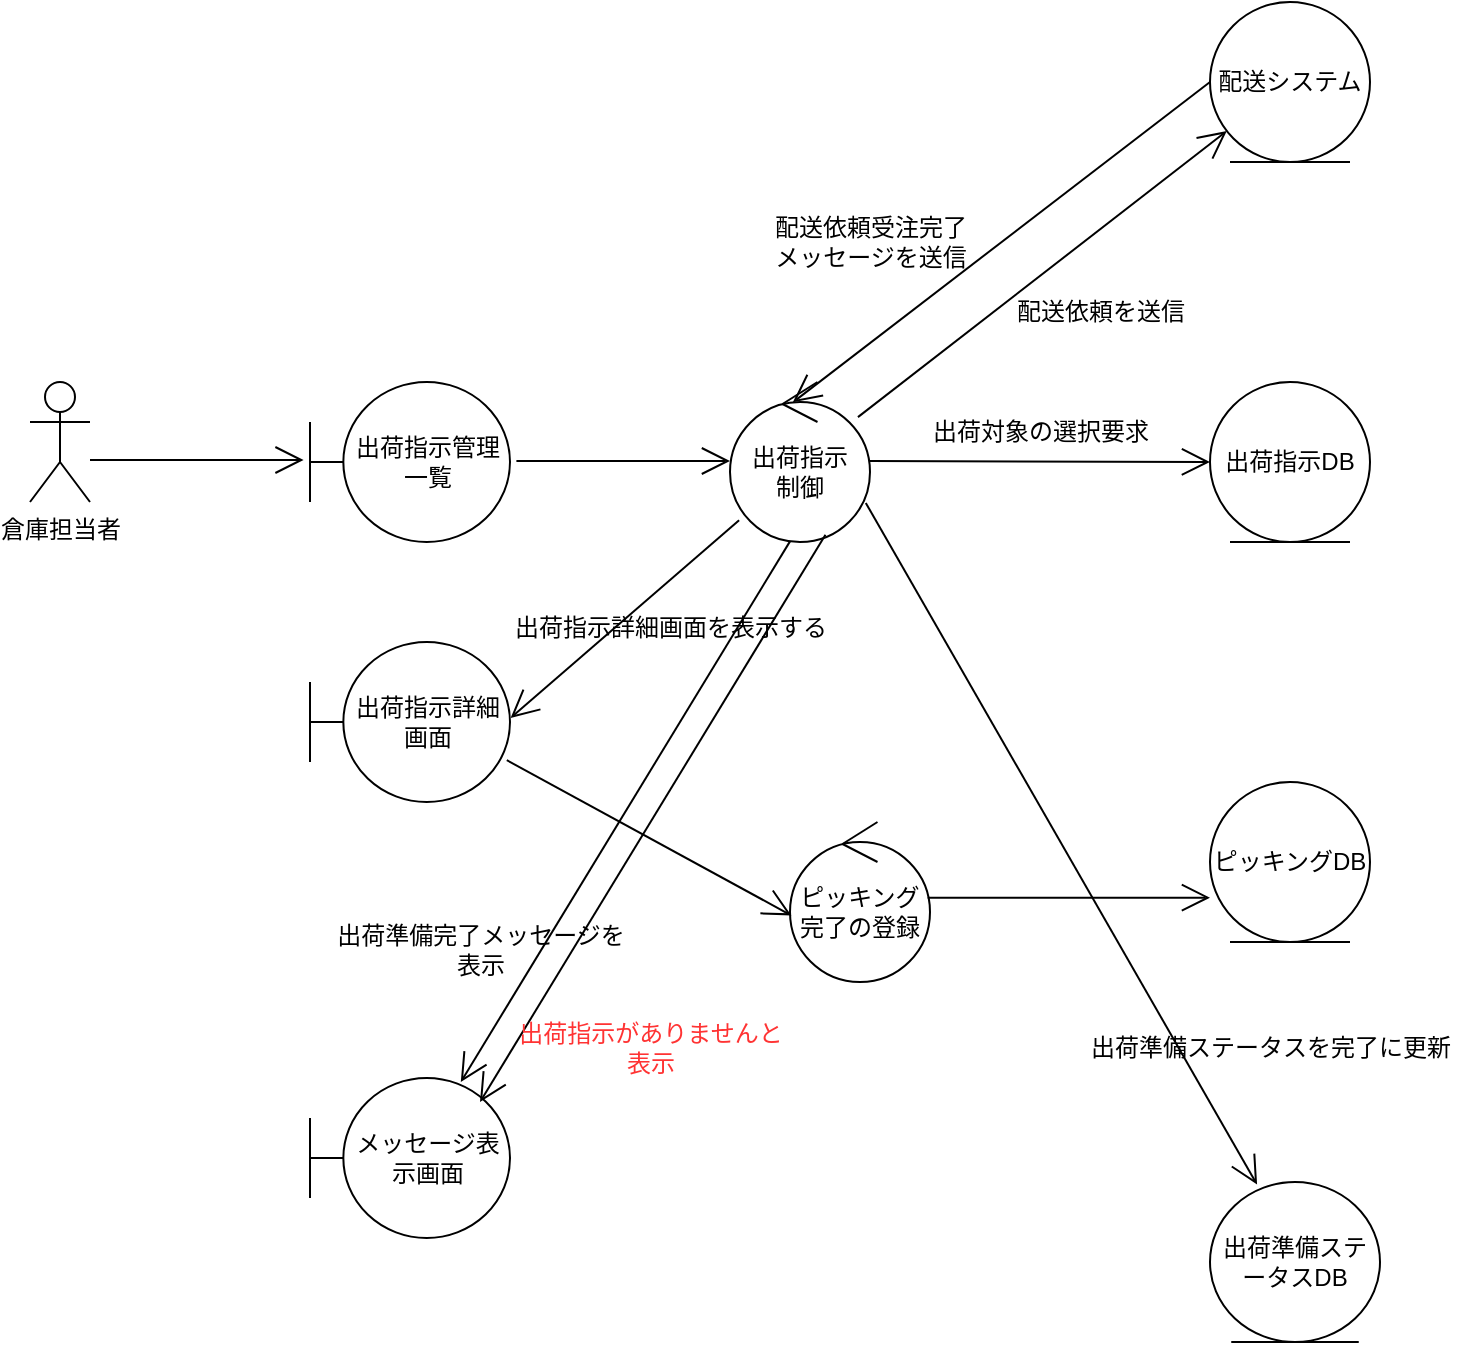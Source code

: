 <mxfile>
    <diagram id="ifk8gShlGlm2UNi2icbx" name="ページ1">
        <mxGraphModel dx="1310" dy="1594" grid="1" gridSize="10" guides="1" tooltips="1" connect="1" arrows="1" fold="1" page="1" pageScale="1" pageWidth="1169" pageHeight="827" math="0" shadow="0">
            <root>
                <mxCell id="0"/>
                <mxCell id="1" parent="0"/>
                <mxCell id="2" value="倉庫担当者" style="shape=umlActor;verticalLabelPosition=bottom;verticalAlign=top;html=1;" vertex="1" parent="1">
                    <mxGeometry x="50" y="150" width="30" height="60" as="geometry"/>
                </mxCell>
                <mxCell id="3" value="出荷指示管理一覧" style="shape=umlBoundary;whiteSpace=wrap;html=1;" vertex="1" parent="1">
                    <mxGeometry x="190" y="150" width="100" height="80" as="geometry"/>
                </mxCell>
                <mxCell id="4" value="出荷指示&lt;div&gt;制御&lt;/div&gt;" style="ellipse;shape=umlControl;whiteSpace=wrap;html=1;" vertex="1" parent="1">
                    <mxGeometry x="400" y="150" width="70" height="80" as="geometry"/>
                </mxCell>
                <mxCell id="5" value="出荷指示DB" style="ellipse;shape=umlEntity;whiteSpace=wrap;html=1;" vertex="1" parent="1">
                    <mxGeometry x="640" y="150" width="80" height="80" as="geometry"/>
                </mxCell>
                <mxCell id="6" value="" style="endArrow=open;endFill=1;endSize=12;html=1;exitX=1.032;exitY=0.552;exitDx=0;exitDy=0;exitPerimeter=0;entryX=0;entryY=0.552;entryDx=0;entryDy=0;entryPerimeter=0;" edge="1" parent="1">
                    <mxGeometry width="160" relative="1" as="geometry">
                        <mxPoint x="293.2" y="189.5" as="sourcePoint"/>
                        <mxPoint x="400" y="189.5" as="targetPoint"/>
                    </mxGeometry>
                </mxCell>
                <mxCell id="7" value="" style="endArrow=open;endFill=1;endSize=12;html=1;exitX=1.032;exitY=0.552;exitDx=0;exitDy=0;exitPerimeter=0;entryX=0;entryY=0.5;entryDx=0;entryDy=0;" edge="1" parent="1" target="5">
                    <mxGeometry width="160" relative="1" as="geometry">
                        <mxPoint x="470" y="189.5" as="sourcePoint"/>
                        <mxPoint x="577" y="189.5" as="targetPoint"/>
                    </mxGeometry>
                </mxCell>
                <mxCell id="8" value="出荷対象の選択要求" style="text;html=1;align=center;verticalAlign=middle;resizable=0;points=[];autosize=1;strokeColor=none;fillColor=none;" vertex="1" parent="1">
                    <mxGeometry x="490" y="160" width="130" height="30" as="geometry"/>
                </mxCell>
                <mxCell id="9" value="出荷指示詳細画面" style="shape=umlBoundary;whiteSpace=wrap;html=1;" vertex="1" parent="1">
                    <mxGeometry x="190" y="280" width="100" height="80" as="geometry"/>
                </mxCell>
                <mxCell id="10" value="" style="endArrow=open;endFill=1;endSize=12;html=1;entryX=1.003;entryY=0.475;entryDx=0;entryDy=0;entryPerimeter=0;exitX=0.065;exitY=0.864;exitDx=0;exitDy=0;exitPerimeter=0;" edge="1" parent="1" source="4" target="9">
                    <mxGeometry width="160" relative="1" as="geometry">
                        <mxPoint x="440" y="230" as="sourcePoint"/>
                        <mxPoint x="510" y="390" as="targetPoint"/>
                    </mxGeometry>
                </mxCell>
                <mxCell id="11" value="出荷指示詳細画面を表示する" style="text;html=1;align=center;verticalAlign=middle;resizable=0;points=[];autosize=1;strokeColor=none;fillColor=none;" vertex="1" parent="1">
                    <mxGeometry x="280" y="258" width="180" height="30" as="geometry"/>
                </mxCell>
                <mxCell id="12" value="ピッキング完了の登録" style="ellipse;shape=umlControl;whiteSpace=wrap;html=1;" vertex="1" parent="1">
                    <mxGeometry x="430" y="370" width="70" height="80" as="geometry"/>
                </mxCell>
                <mxCell id="17" value="" style="endArrow=open;endFill=1;endSize=12;html=1;exitX=0.984;exitY=0.739;exitDx=0;exitDy=0;exitPerimeter=0;entryX=0.01;entryY=0.584;entryDx=0;entryDy=0;entryPerimeter=0;" edge="1" parent="1" source="9" target="12">
                    <mxGeometry width="160" relative="1" as="geometry">
                        <mxPoint x="303.2" y="199.5" as="sourcePoint"/>
                        <mxPoint x="410" y="199.5" as="targetPoint"/>
                    </mxGeometry>
                </mxCell>
                <mxCell id="18" value="ピッキングDB" style="ellipse;shape=umlEntity;whiteSpace=wrap;html=1;" vertex="1" parent="1">
                    <mxGeometry x="640" y="350" width="80" height="80" as="geometry"/>
                </mxCell>
                <mxCell id="22" value="" style="endArrow=open;endFill=1;endSize=12;html=1;entryX=0;entryY=0.723;entryDx=0;entryDy=0;exitX=0.983;exitY=0.473;exitDx=0;exitDy=0;exitPerimeter=0;entryPerimeter=0;" edge="1" parent="1" source="12" target="18">
                    <mxGeometry width="160" relative="1" as="geometry">
                        <mxPoint x="470.0" y="389.5" as="sourcePoint"/>
                        <mxPoint x="576.8" y="389.5" as="targetPoint"/>
                    </mxGeometry>
                </mxCell>
                <mxCell id="23" value="出荷準備ステータスDB" style="ellipse;shape=umlEntity;whiteSpace=wrap;html=1;" vertex="1" parent="1">
                    <mxGeometry x="640" y="550" width="85" height="80" as="geometry"/>
                </mxCell>
                <mxCell id="24" value="" style="endArrow=open;endFill=1;endSize=12;html=1;exitX=0.97;exitY=0.756;exitDx=0;exitDy=0;exitPerimeter=0;entryX=0.277;entryY=0.016;entryDx=0;entryDy=0;entryPerimeter=0;" edge="1" parent="1" source="4" target="23">
                    <mxGeometry width="160" relative="1" as="geometry">
                        <mxPoint x="350" y="390" as="sourcePoint"/>
                        <mxPoint x="510" y="390" as="targetPoint"/>
                    </mxGeometry>
                </mxCell>
                <mxCell id="25" value="出荷準備ステータスを完了に更新" style="text;html=1;align=center;verticalAlign=middle;resizable=0;points=[];autosize=1;strokeColor=none;fillColor=none;" vertex="1" parent="1">
                    <mxGeometry x="570" y="468" width="200" height="30" as="geometry"/>
                </mxCell>
                <mxCell id="27" value="メッセージ表示画面" style="shape=umlBoundary;whiteSpace=wrap;html=1;" vertex="1" parent="1">
                    <mxGeometry x="190" y="498" width="100" height="80" as="geometry"/>
                </mxCell>
                <mxCell id="28" value="" style="endArrow=open;endFill=1;endSize=12;html=1;exitX=0.477;exitY=0.996;exitDx=0;exitDy=0;exitPerimeter=0;entryX=0.754;entryY=0.025;entryDx=0;entryDy=0;entryPerimeter=0;" edge="1" parent="1" target="27">
                    <mxGeometry width="160" relative="1" as="geometry">
                        <mxPoint x="430" y="229.68" as="sourcePoint"/>
                        <mxPoint x="267.147" y="443" as="targetPoint"/>
                    </mxGeometry>
                </mxCell>
                <mxCell id="30" value="出荷準備完了メッセージを&lt;div&gt;表示&lt;/div&gt;" style="text;html=1;align=center;verticalAlign=middle;resizable=0;points=[];autosize=1;strokeColor=none;fillColor=none;" vertex="1" parent="1">
                    <mxGeometry x="190" y="414" width="170" height="40" as="geometry"/>
                </mxCell>
                <mxCell id="32" value="配送システム" style="ellipse;shape=umlEntity;whiteSpace=wrap;html=1;" vertex="1" parent="1">
                    <mxGeometry x="640" y="-40" width="80" height="80" as="geometry"/>
                </mxCell>
                <mxCell id="34" value="" style="endArrow=open;endFill=1;endSize=12;html=1;" edge="1" parent="1" source="4" target="32">
                    <mxGeometry width="160" relative="1" as="geometry">
                        <mxPoint x="303.2" y="199.5" as="sourcePoint"/>
                        <mxPoint x="410" y="199.5" as="targetPoint"/>
                    </mxGeometry>
                </mxCell>
                <mxCell id="35" value="配送依頼を送信" style="text;html=1;align=center;verticalAlign=middle;resizable=0;points=[];autosize=1;strokeColor=none;fillColor=none;" vertex="1" parent="1">
                    <mxGeometry x="530" y="100" width="110" height="30" as="geometry"/>
                </mxCell>
                <mxCell id="36" value="" style="endArrow=open;endFill=1;endSize=12;html=1;exitX=0;exitY=0.5;exitDx=0;exitDy=0;entryX=0.449;entryY=0.127;entryDx=0;entryDy=0;entryPerimeter=0;" edge="1" parent="1" source="32" target="4">
                    <mxGeometry width="160" relative="1" as="geometry">
                        <mxPoint x="370" y="100" as="sourcePoint"/>
                        <mxPoint x="530" y="100" as="targetPoint"/>
                    </mxGeometry>
                </mxCell>
                <mxCell id="37" value="配送依頼受注完了&lt;div&gt;メッセージを送信&lt;/div&gt;" style="text;html=1;align=center;verticalAlign=middle;resizable=0;points=[];autosize=1;strokeColor=none;fillColor=none;" vertex="1" parent="1">
                    <mxGeometry x="410" y="60" width="120" height="40" as="geometry"/>
                </mxCell>
                <mxCell id="39" value="" style="endArrow=open;endFill=1;endSize=12;html=1;exitX=0.682;exitY=0.955;exitDx=0;exitDy=0;exitPerimeter=0;entryX=0.754;entryY=0.025;entryDx=0;entryDy=0;entryPerimeter=0;" edge="1" parent="1" source="4">
                    <mxGeometry width="160" relative="1" as="geometry">
                        <mxPoint x="440" y="239.68" as="sourcePoint"/>
                        <mxPoint x="275" y="510" as="targetPoint"/>
                    </mxGeometry>
                </mxCell>
                <mxCell id="40" value="&lt;font style=&quot;color: rgb(255, 51, 51);&quot;&gt;出荷指示がありませんと&lt;/font&gt;&lt;div&gt;&lt;font style=&quot;color: rgb(255, 51, 51);&quot;&gt;表示&lt;/font&gt;&lt;/div&gt;" style="text;html=1;align=center;verticalAlign=middle;resizable=0;points=[];autosize=1;strokeColor=none;fillColor=none;" vertex="1" parent="1">
                    <mxGeometry x="280" y="463" width="160" height="40" as="geometry"/>
                </mxCell>
                <mxCell id="42" value="" style="endArrow=open;endFill=1;endSize=12;html=1;exitX=1.032;exitY=0.552;exitDx=0;exitDy=0;exitPerimeter=0;entryX=0;entryY=0.552;entryDx=0;entryDy=0;entryPerimeter=0;" edge="1" parent="1">
                    <mxGeometry width="160" relative="1" as="geometry">
                        <mxPoint x="80.0" y="189.0" as="sourcePoint"/>
                        <mxPoint x="186.8" y="189.0" as="targetPoint"/>
                    </mxGeometry>
                </mxCell>
            </root>
        </mxGraphModel>
    </diagram>
</mxfile>